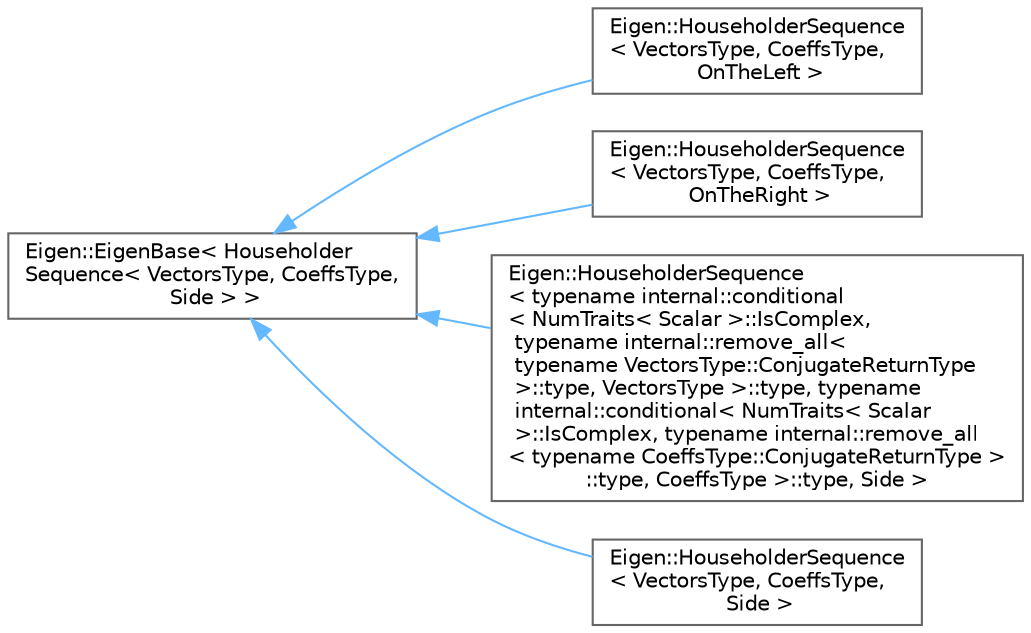 digraph "类继承关系图"
{
 // LATEX_PDF_SIZE
  bgcolor="transparent";
  edge [fontname=Helvetica,fontsize=10,labelfontname=Helvetica,labelfontsize=10];
  node [fontname=Helvetica,fontsize=10,shape=box,height=0.2,width=0.4];
  rankdir="LR";
  Node0 [id="Node000000",label="Eigen::EigenBase\< Householder\lSequence\< VectorsType, CoeffsType,\l Side \> \>",height=0.2,width=0.4,color="grey40", fillcolor="white", style="filled",URL="$struct_eigen_1_1_eigen_base.html",tooltip=" "];
  Node0 -> Node1 [id="edge3802_Node000000_Node000001",dir="back",color="steelblue1",style="solid",tooltip=" "];
  Node1 [id="Node000001",label="Eigen::HouseholderSequence\l\< VectorsType, CoeffsType,\l OnTheLeft \>",height=0.2,width=0.4,color="grey40", fillcolor="white", style="filled",URL="$class_eigen_1_1_householder_sequence.html",tooltip=" "];
  Node0 -> Node2 [id="edge3803_Node000000_Node000002",dir="back",color="steelblue1",style="solid",tooltip=" "];
  Node2 [id="Node000002",label="Eigen::HouseholderSequence\l\< VectorsType, CoeffsType,\l OnTheRight \>",height=0.2,width=0.4,color="grey40", fillcolor="white", style="filled",URL="$class_eigen_1_1_householder_sequence.html",tooltip=" "];
  Node0 -> Node3 [id="edge3804_Node000000_Node000003",dir="back",color="steelblue1",style="solid",tooltip=" "];
  Node3 [id="Node000003",label="Eigen::HouseholderSequence\l\< typename internal::conditional\l\< NumTraits\< Scalar \>::IsComplex,\l typename internal::remove_all\<\l typename VectorsType::ConjugateReturnType\l \>::type, VectorsType \>::type, typename\l internal::conditional\< NumTraits\< Scalar\l \>::IsComplex, typename internal::remove_all\l\< typename CoeffsType::ConjugateReturnType \>\l::type, CoeffsType \>::type, Side \>",height=0.2,width=0.4,color="grey40", fillcolor="white", style="filled",URL="$class_eigen_1_1_householder_sequence.html",tooltip=" "];
  Node0 -> Node4 [id="edge3805_Node000000_Node000004",dir="back",color="steelblue1",style="solid",tooltip=" "];
  Node4 [id="Node000004",label="Eigen::HouseholderSequence\l\< VectorsType, CoeffsType,\l Side \>",height=0.2,width=0.4,color="grey40", fillcolor="white", style="filled",URL="$class_eigen_1_1_householder_sequence.html",tooltip="Sequence of Householder reflections acting on subspaces with decreasing size"];
}
